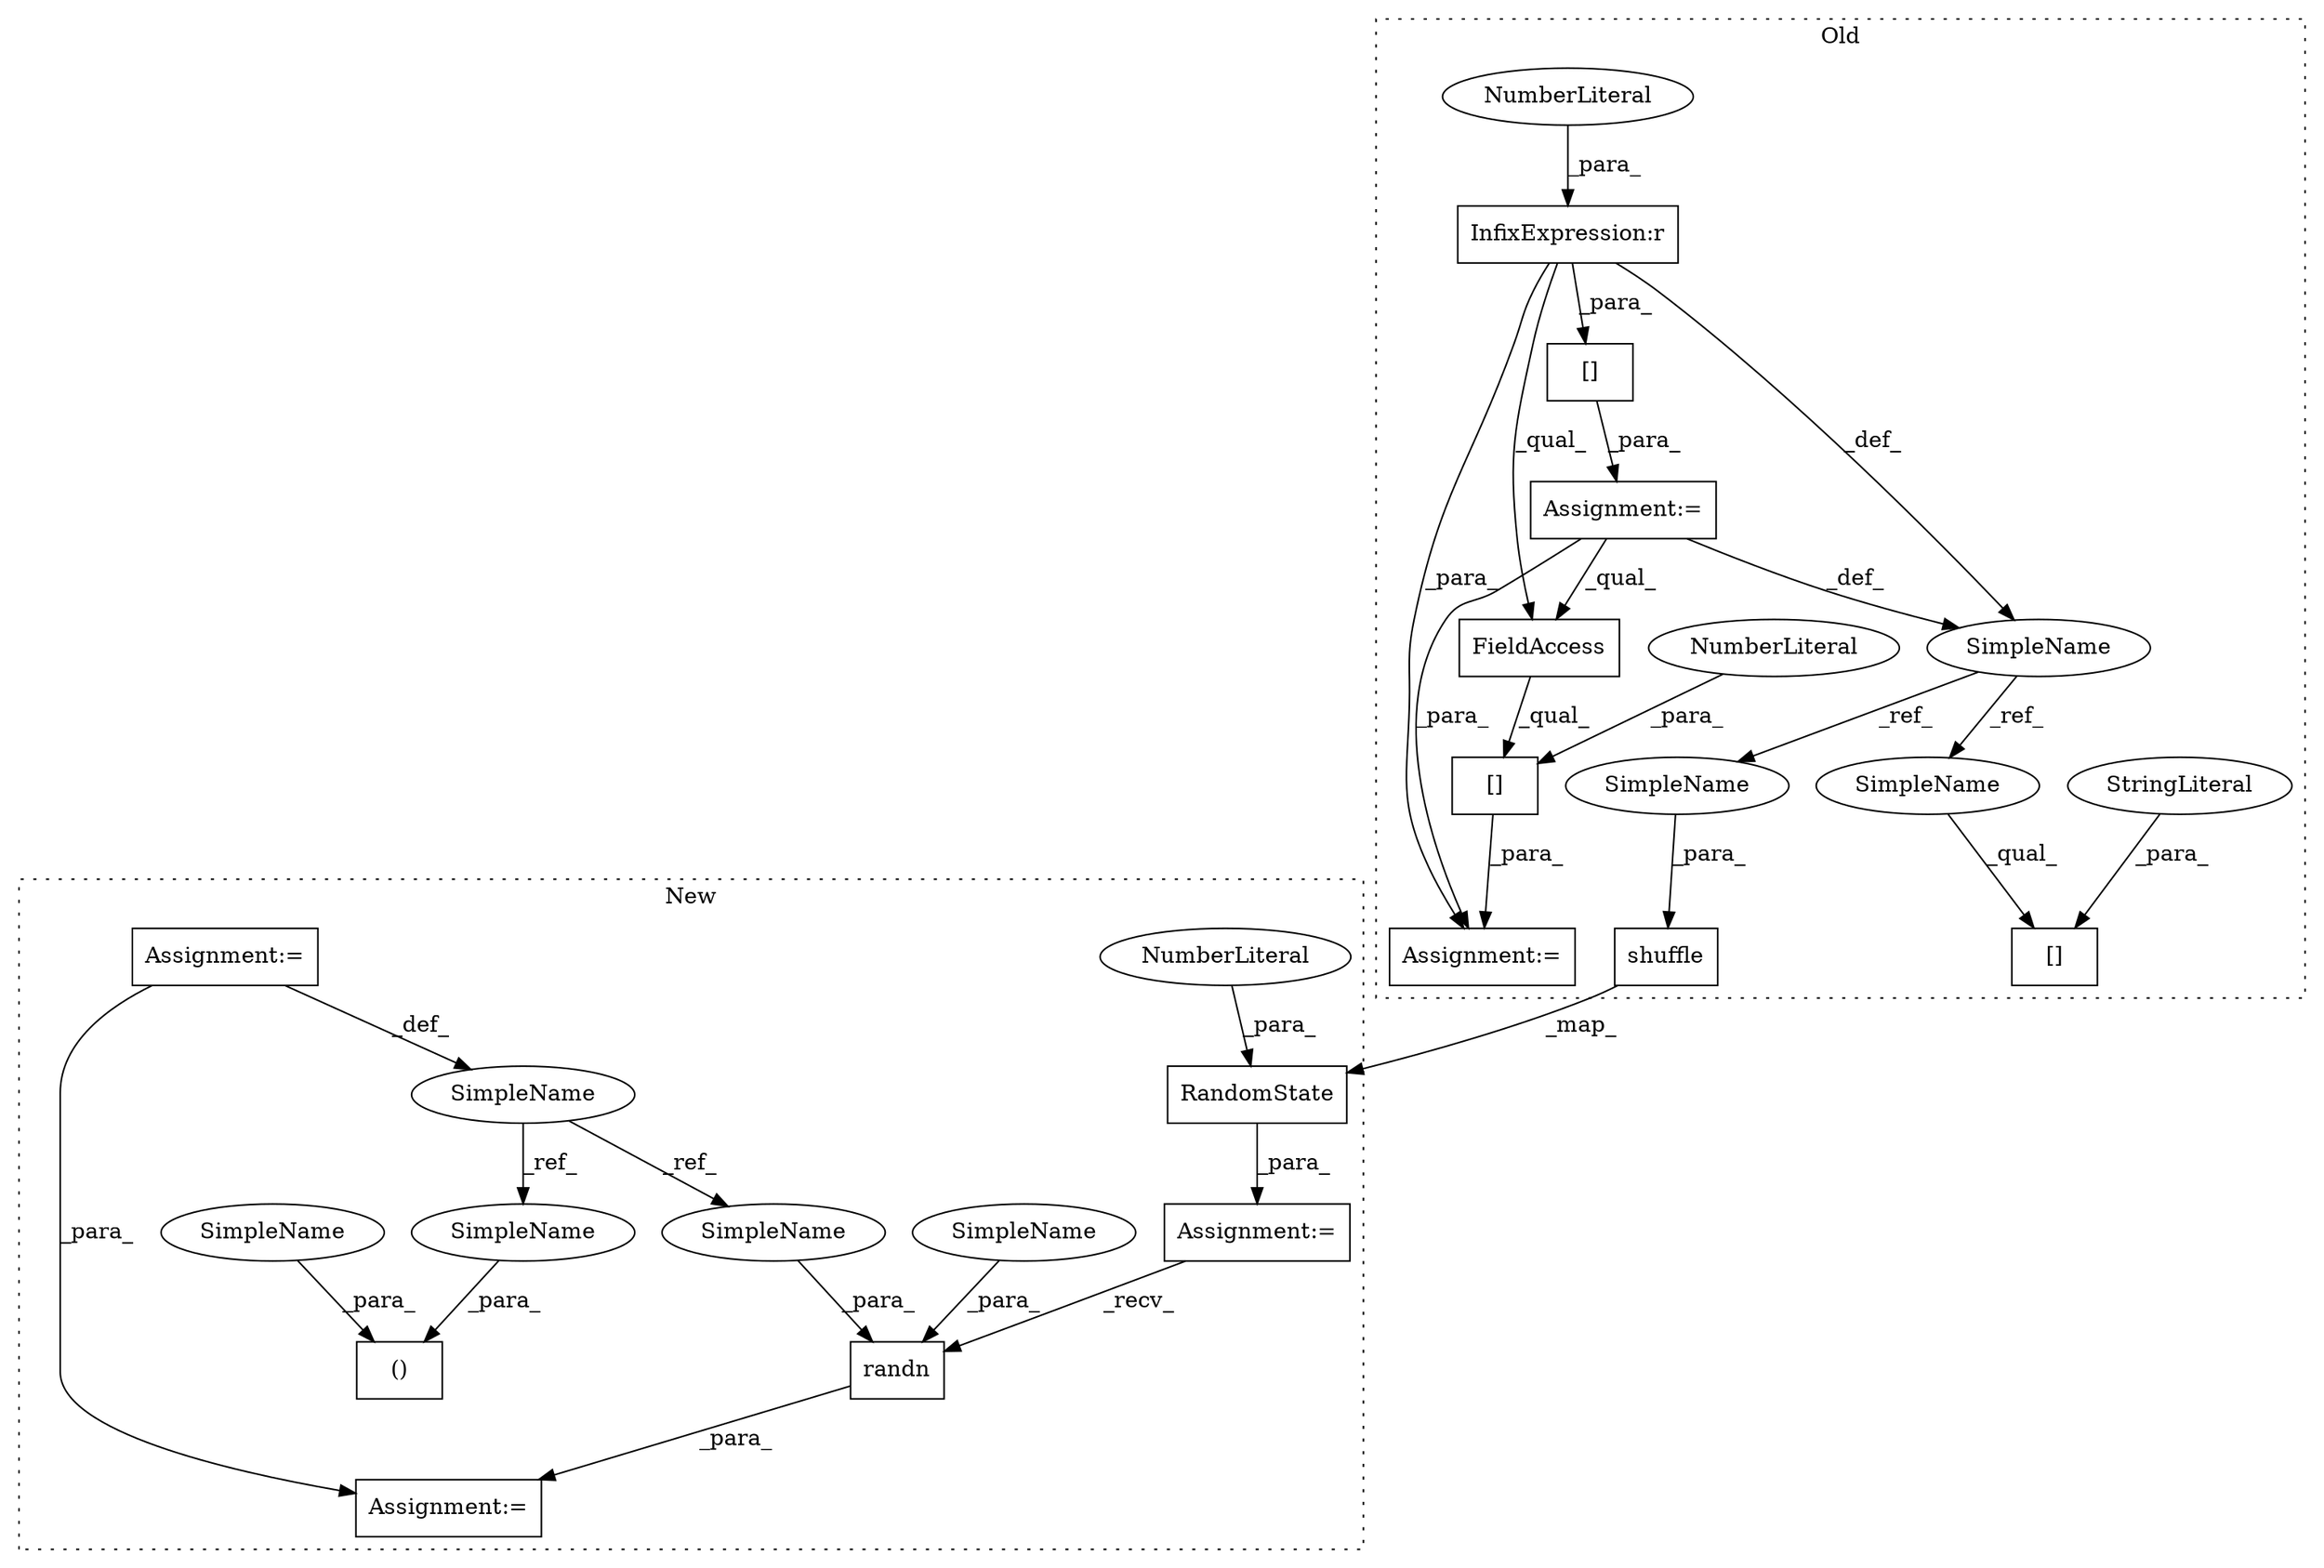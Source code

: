 digraph G {
subgraph cluster0 {
1 [label="[]" a="2" s="5987,6013" l="8,1" shape="box"];
4 [label="Assignment:=" a="7" s="5870" l="1" shape="box"];
5 [label="StringLiteral" a="45" s="5995" l="18" shape="ellipse"];
6 [label="FieldAccess" a="22" s="6024" l="13" shape="box"];
8 [label="[]" a="2" s="5871,5892" l="8,1" shape="box"];
9 [label="SimpleName" a="42" s="5863" l="7" shape="ellipse"];
10 [label="shuffle" a="32" s="5912,5927" l="8,1" shape="box"];
13 [label="[]" a="2" s="6024,6039" l="14,1" shape="box"];
14 [label="NumberLiteral" a="34" s="6038" l="1" shape="ellipse"];
15 [label="InfixExpression:r" a="27" s="5887" l="3" shape="box"];
16 [label="NumberLiteral" a="34" s="5890" l="1" shape="ellipse"];
19 [label="Assignment:=" a="7" s="6023" l="1" shape="box"];
25 [label="SimpleName" a="42" s="5987" l="7" shape="ellipse"];
26 [label="SimpleName" a="42" s="5920" l="7" shape="ellipse"];
label = "Old";
style="dotted";
}
subgraph cluster1 {
2 [label="randn" a="32" s="5234,5246" l="6,1" shape="box"];
3 [label="Assignment:=" a="7" s="5229" l="1" shape="box"];
7 [label="()" a="106" s="5106" l="30" shape="box"];
11 [label="RandomState" a="32" s="5198,5211" l="12,1" shape="box"];
12 [label="NumberLiteral" a="34" s="5210" l="1" shape="ellipse"];
17 [label="SimpleName" a="42" s="5094" l="1" shape="ellipse"];
18 [label="Assignment:=" a="7" s="5184" l="1" shape="box"];
20 [label="Assignment:=" a="7" s="5094" l="1" shape="box"];
21 [label="SimpleName" a="42" s="5135" l="1" shape="ellipse"];
22 [label="SimpleName" a="42" s="5245" l="1" shape="ellipse"];
23 [label="SimpleName" a="42" s="5240" l="1" shape="ellipse"];
24 [label="SimpleName" a="42" s="5106" l="1" shape="ellipse"];
label = "New";
style="dotted";
}
2 -> 3 [label="_para_"];
4 -> 6 [label="_qual_"];
4 -> 9 [label="_def_"];
4 -> 19 [label="_para_"];
5 -> 1 [label="_para_"];
6 -> 13 [label="_qual_"];
8 -> 4 [label="_para_"];
9 -> 26 [label="_ref_"];
9 -> 25 [label="_ref_"];
10 -> 11 [label="_map_"];
11 -> 18 [label="_para_"];
12 -> 11 [label="_para_"];
13 -> 19 [label="_para_"];
14 -> 13 [label="_para_"];
15 -> 6 [label="_qual_"];
15 -> 9 [label="_def_"];
15 -> 8 [label="_para_"];
15 -> 19 [label="_para_"];
16 -> 15 [label="_para_"];
17 -> 23 [label="_ref_"];
17 -> 24 [label="_ref_"];
18 -> 2 [label="_recv_"];
20 -> 17 [label="_def_"];
20 -> 3 [label="_para_"];
21 -> 7 [label="_para_"];
22 -> 2 [label="_para_"];
23 -> 2 [label="_para_"];
24 -> 7 [label="_para_"];
25 -> 1 [label="_qual_"];
26 -> 10 [label="_para_"];
}